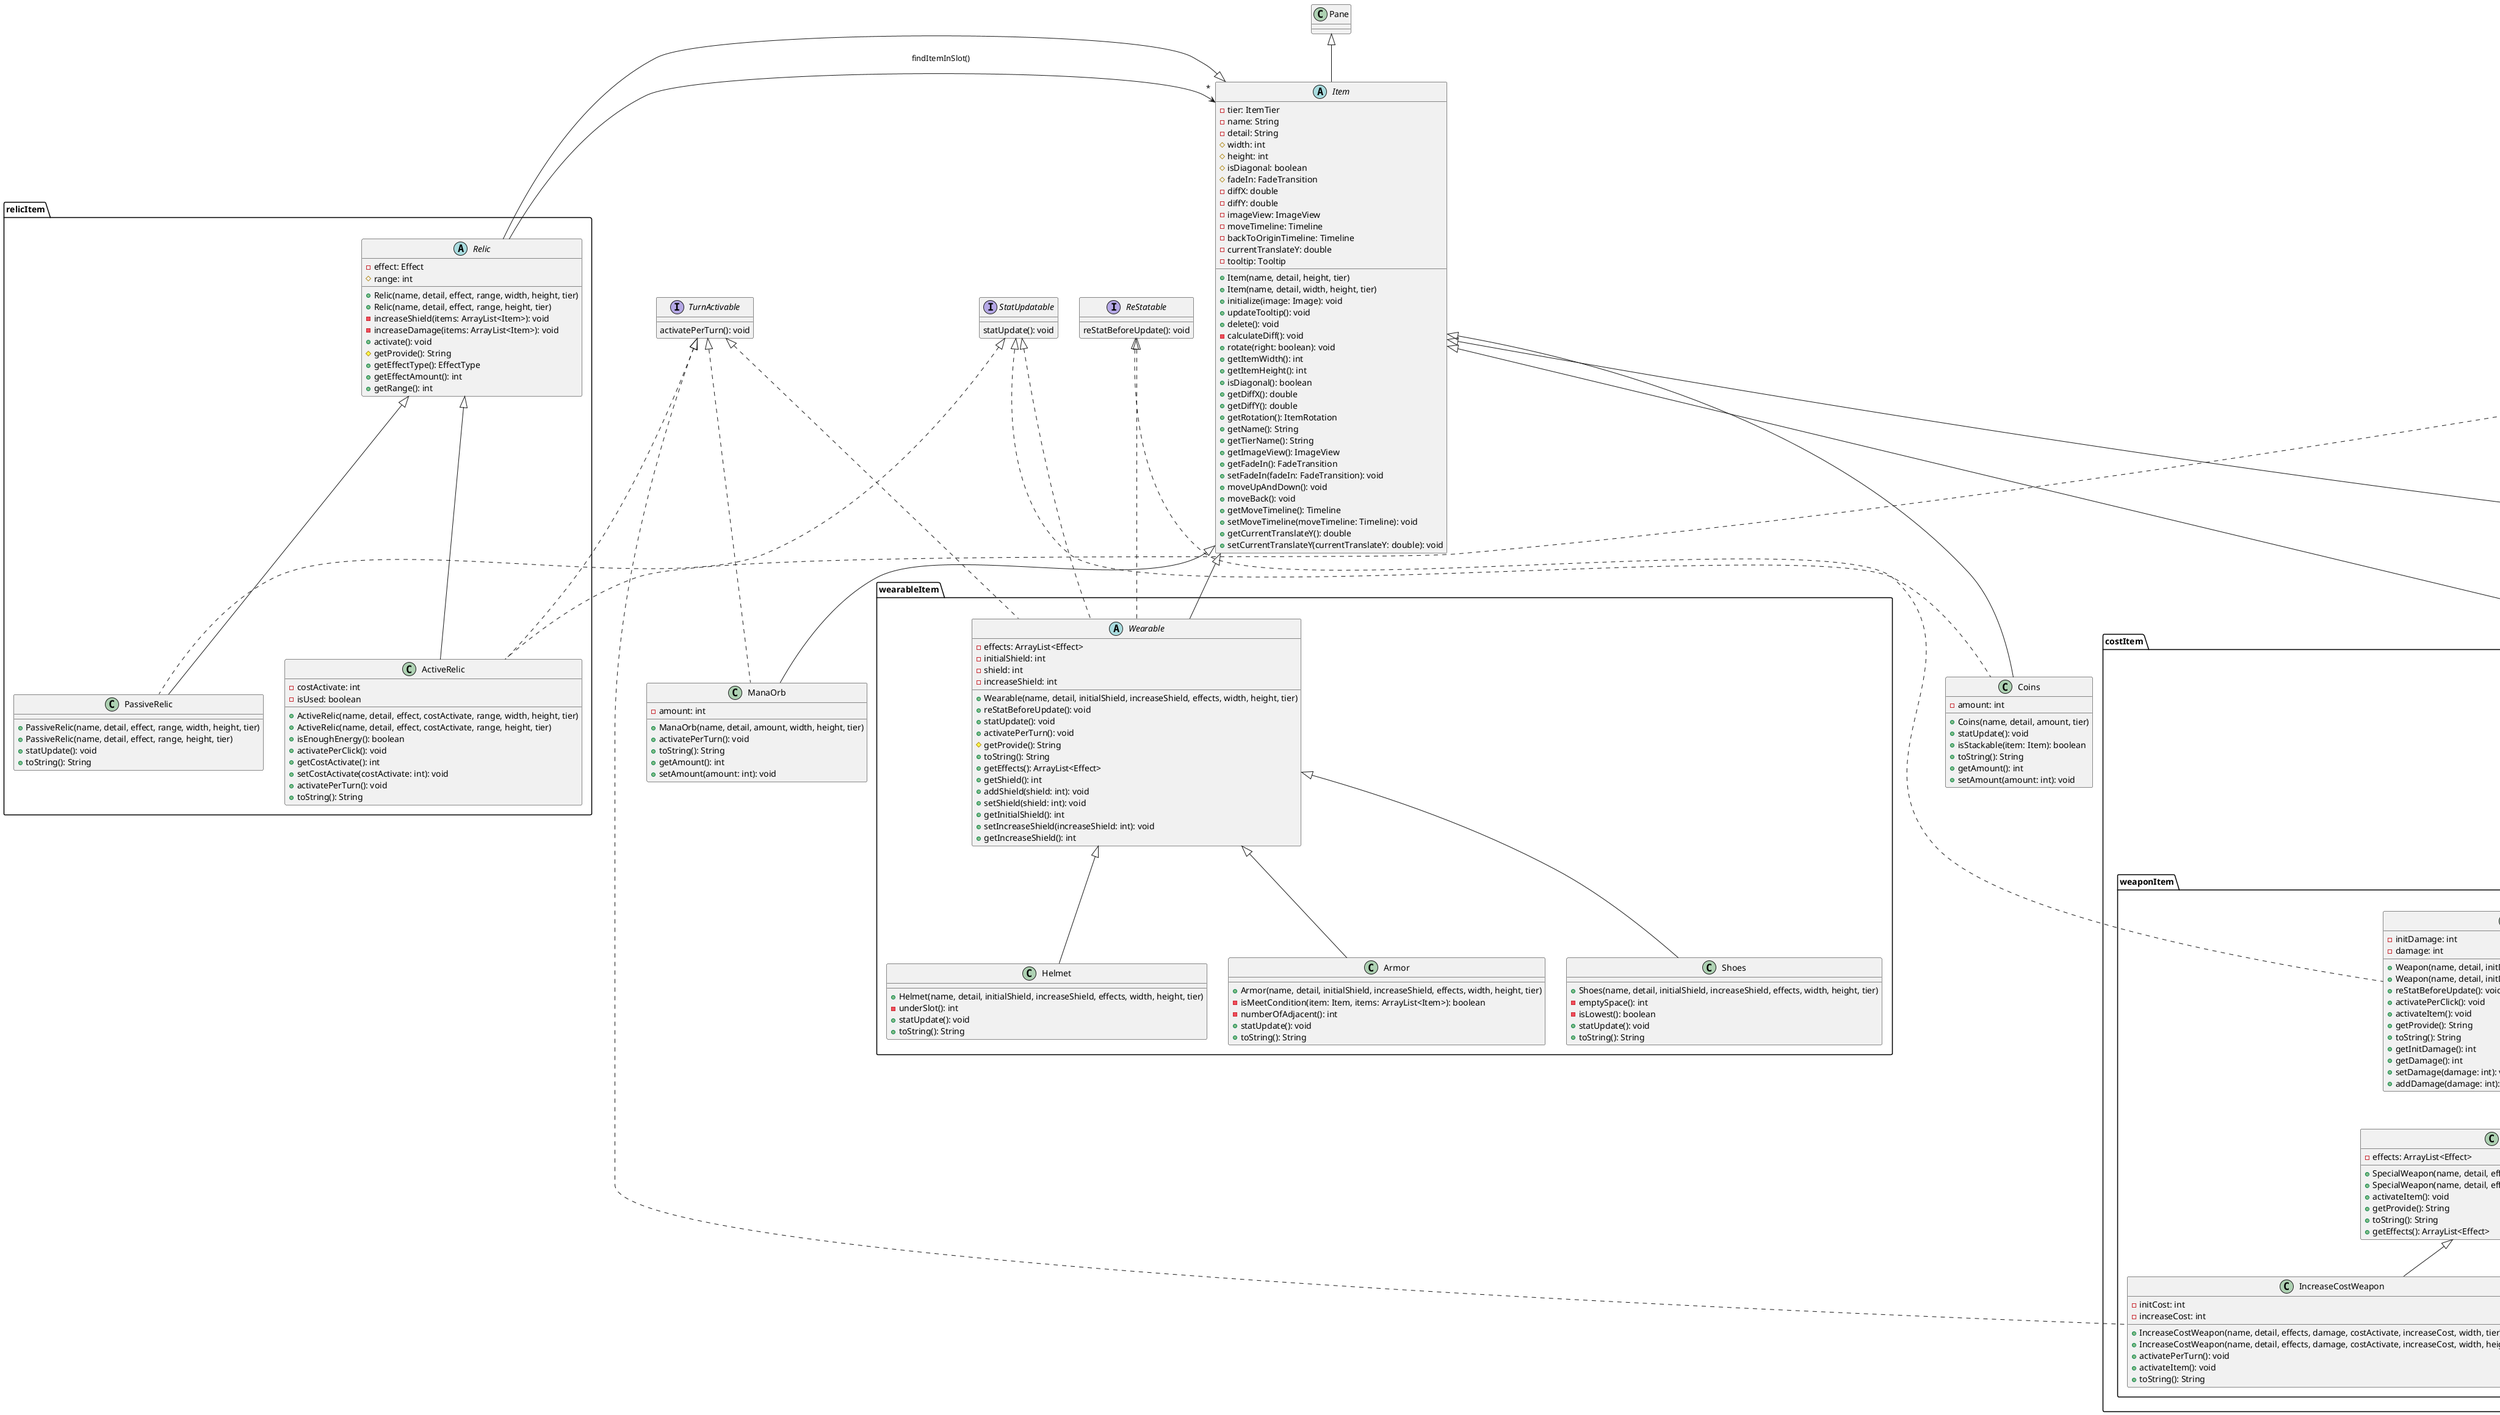 @startuml
top to bottom direction
interface TurnActivable [[java:interfaces.TurnActivable]] {
	activatePerTurn(): void
}
interface ReStatable [[java:interfaces.ReStatable]] {
	reStatBeforeUpdate(): void
}
interface StatUpdatable [[java:interfaces.StatUpdatable]] {
	statUpdate(): void
}
interface Clickable [[java:interfaces.Clickable]] {
	activatePerClick(): void
	isEnoughEnergy(): boolean
}
abstract class Item [[java:game.item.Item]] {
	-tier: ItemTier
	-name: String
	-detail: String
	#width: int
	#height: int
	#isDiagonal: boolean
	#fadeIn: FadeTransition
	-diffX: double
	-diffY: double
	-imageView: ImageView
	-moveTimeline: Timeline
	-backToOriginTimeline: Timeline
	-currentTranslateY: double
	-tooltip: Tooltip
	+Item(name, detail, height, tier)
	+Item(name, detail, width, height, tier)
	+initialize(image: Image): void
	+updateTooltip(): void
	+delete(): void
	-calculateDiff(): void
	+rotate(right: boolean): void
	+getItemWidth(): int
	+getItemHeight(): int
	+isDiagonal(): boolean
	+getDiffX(): double
	+getDiffY(): double
	+getRotation(): ItemRotation
	+getName(): String
	+getTierName(): String
	+getImageView(): ImageView
	+getFadeIn(): FadeTransition
	+setFadeIn(fadeIn: FadeTransition): void
	+moveUpAndDown(): void
	+moveBack(): void
	+getMoveTimeline(): Timeline
	+setMoveTimeline(moveTimeline: Timeline): void
	+getCurrentTranslateY(): double
	+setCurrentTranslateY(currentTranslateY: double): void
}
class ManaOrb [[java:game.item.ManaOrb]] {
	-amount: int
	+ManaOrb(name, detail, amount, width, height, tier)
	+activatePerTurn(): void
	+toString(): String
	+getAmount(): int
	+setAmount(amount: int): void
}
class Container [[java:game.item.consumable.Container]] {
	-damage: int
	+Container(name, detail, damage, width, height, tier)
	+isEnoughEnergy(): boolean
	+activatePerClick(): void
	+toString(): String
	+getDamage(): int
	+setDamage(damage: int): void
}
class Coins [[java:game.item.Coins]] {
	-amount: int
	+Coins(name, detail, amount, tier)
	+statUpdate(): void
	+isStackable(item: Item): boolean
	+toString(): String
	+getAmount(): int
	+setAmount(amount: int): void
}
Pane <|-- Item
Item <|-- Coins
Item <|-- ManaOrb
Item <|-- Container
StatUpdatable <|.. Coins
TurnActivable <|.. ManaOrb
Clickable <|.. Container
package costItem {
  abstract class ItemWithCost [[java:game.item.ItemWithCost]] {
    #costActivate: int
    +ItemWithCost(name, detail, costActivate, height, tier)
    +ItemWithCost(name, detail, costActivate, width, height, tier)
    +isEnoughEnergy(): boolean
    +activatePerClick(): void
    +{abstract} activateItem(): void
    +getCostActivate(): int
    +setCostActivate(costActivate: int): void
  }
  class ShieldItem [[java:game.item.ShieldItem]] {
    -effects: ArrayList<Effect>
    -shield: int
    +ShieldItem(name, detail, shield, effects, costActivate, width, height, tier)
    +activateItem(): void
    +toString(): String
  }
  class DamageItem [[java:game.item.DamageItem]] {
    -AoE: boolean
    -effects: ArrayList<Effect>
    +DamageItem(name, detail, effects, costActivate, isAoE, width, height, tier)
    +activateItem(): void
    -activateEffect(effect: Effect, enemy: Entity): void
    +toString(): String
    +isAoE(): boolean
  }
  Item <|-- ItemWithCost
  Clickable <|.. ItemWithCost
  ItemWithCost <|-- ShieldItem
  ItemWithCost <|-- DamageItem
  package consumableItem {
    class Consumable [[java:game.item.consumable.Consumable]] {
      -effect: Effect
      -costActivate: int
      -durability: int
      +Consumable(name, detail, durability, effect, costActivate, width, height, tier)
      +activateItem(): void
      #getHeader(): String
      #getProvideMid(): String
      +toString(): String
      +getEffectType(): EffectType
      +getEffectAmount(): int
      +getDurability(): int
      +setDurability(durability: int): void
    }
    class FoodWithContainer [[java:game.item.consumable.FoodWithContainer]] {
      -container: String
      +FoodWithContainer(name, detail, container, costActivate, durability, effect, width, height, tier)
      #getHeader(): String
      +toString(): String
      +getContainer(): String
    }
    class Potion [[java:game.item.consumable.Potion]] {
      -{static} limit: int
      +Potion(name, detail, container, costActivate, durability, effect, width, height, tier)
      +isStackable(item: Item): boolean
      #getHeader(): String
      +toString(): String
      +getLimit(): int
    }
    ItemWithCost <|-- Consumable
    Consumable <|-- FoodWithContainer
    FoodWithContainer <|-- Potion
  }
  package weaponItem {
    class Weapon [[java:game.item.weapon.Weapon]] {
      -initDamage: int
      -damage: int
      +Weapon(name, detail, initDamage, costActivate, width, tier)
      +Weapon(name, detail, initDamage, costActivate, width, height, tier)
      +reStatBeforeUpdate(): void
      +activatePerClick(): void
      +activateItem(): void
      +getProvide(): String
      +toString(): String
      +getInitDamage(): int
      +getDamage(): int
      +setDamage(damage: int): void
      +addDamage(damage: int): void
    }
    class SpecialWeapon [[java:game.item.weapon.SpecialWeapon]] {
      -effects: ArrayList<Effect>
      +SpecialWeapon(name, detail, effects, damage, costActivate, width, tier)
      +SpecialWeapon(name, detail, effects, damage, costActivate, width, height, tier)
      +activateItem(): void
      +getProvide(): String
      +toString(): String
      +getEffects(): ArrayList<Effect>
    }
    class ManaWeapon [[java:game.item.weapon.ManaWeapon]] {
      +ManaWeapon(name, detail, effects, damage, costActivate, width, tier)
      +ManaWeapon(name, detail, effects, damage, costActivate, width, height, tier)
      +isEnoughEnergy(): boolean
      +toString(): String
    }
    class IncreaseCostWeapon [[java:game.item.weapon.IncreaseCostWeapon]] {
      -initCost: int
      -increaseCost: int
      +IncreaseCostWeapon(name, detail, effects, damage, costActivate, increaseCost, width, tier)
      +IncreaseCostWeapon(name, detail, effects, damage, costActivate, increaseCost, width, height, tier)
      +activatePerTurn(): void
      +activateItem(): void
      +toString(): String
    }
    ItemWithCost <|-- Weapon
    ReStatable <|.. Weapon
    Weapon <|-- SpecialWeapon
    SpecialWeapon <|-- IncreaseCostWeapon
    TurnActivable <|.. IncreaseCostWeapon
    SpecialWeapon <|-- ManaWeapon
  }
}
package wearableItem {
  abstract class Wearable [[java:game.item.wearable.Wearable]] {
    -effects: ArrayList<Effect>
    -initialShield: int
    -shield: int
    -increaseShield: int
    +Wearable(name, detail, initialShield, increaseShield, effects, width, height, tier)
    +reStatBeforeUpdate(): void
    +statUpdate(): void
    +activatePerTurn(): void
    #getProvide(): String
    +toString(): String
    +getEffects(): ArrayList<Effect>
    +getShield(): int
    +addShield(shield: int): void
    +setShield(shield: int): void
    +getInitialShield(): int
    +setIncreaseShield(increaseShield: int): void
    +getIncreaseShield(): int
  }
  class Helmet [[java:game.item.wearable.Helmet]] {
    +Helmet(name, detail, initialShield, increaseShield, effects, width, height, tier)
    -underSlot(): int
    +statUpdate(): void
    +toString(): String
  }
  class Armor [[java:game.item.wearable.Armor]] {
    +Armor(name, detail, initialShield, increaseShield, effects, width, height, tier)
    -isMeetCondition(item: Item, items: ArrayList<Item>): boolean
    -numberOfAdjacent(): int
    +statUpdate(): void
    +toString(): String
  }
  class Shoes [[java:game.item.wearable.Shoes]] {
    +Shoes(name, detail, initialShield, increaseShield, effects, width, height, tier)
    -emptySpace(): int
    -isLowest(): boolean
    +statUpdate(): void
    +toString(): String
  }
  Item <|-- Wearable
  TurnActivable <|.. Wearable
  StatUpdatable <|.. Wearable
  ReStatable <|.. Wearable
  Wearable <|-- Helmet
  Wearable <|-- Armor
  Wearable <|-- Shoes
}
package relicItem {
  abstract class Relic [[java:game.item.relic.Relic]] {
    -effect: Effect
    #range: int
    +Relic(name, detail, effect, range, width, height, tier)
    +Relic(name, detail, effect, range, height, tier)
    -increaseShield(items: ArrayList<Item>): void
    -increaseDamage(items: ArrayList<Item>): void
    +activate(): void
    #getProvide(): String
    +getEffectType(): EffectType
    +getEffectAmount(): int
    +getRange(): int
  }
  class ActiveRelic [[java:game.item.relic.ActiveRelic]] {
    -costActivate: int
    -isUsed: boolean
    +ActiveRelic(name, detail, effect, costActivate, range, width, height, tier)
    +ActiveRelic(name, detail, effect, costActivate, range, height, tier)
    +isEnoughEnergy(): boolean
    +activatePerClick(): void
    +getCostActivate(): int
    +setCostActivate(costActivate: int): void
    +activatePerTurn(): void
    +toString(): String
  }
  class PassiveRelic [[java:game.item.relic.PassiveRelic]] {
    +PassiveRelic(name, detail, effect, range, width, height, tier)
    +PassiveRelic(name, detail, effect, range, height, tier)
    +statUpdate(): void
    +toString(): String
  }
  Item <|-- Relic
  Relic --> "*" Item : findItemInSlot()
  Relic <|-- ActiveRelic
  Relic <|-- PassiveRelic
  Clickable <|.. ActiveRelic
  TurnActivable <|.. ActiveRelic
  StatUpdatable <|.. PassiveRelic
}
@enduml